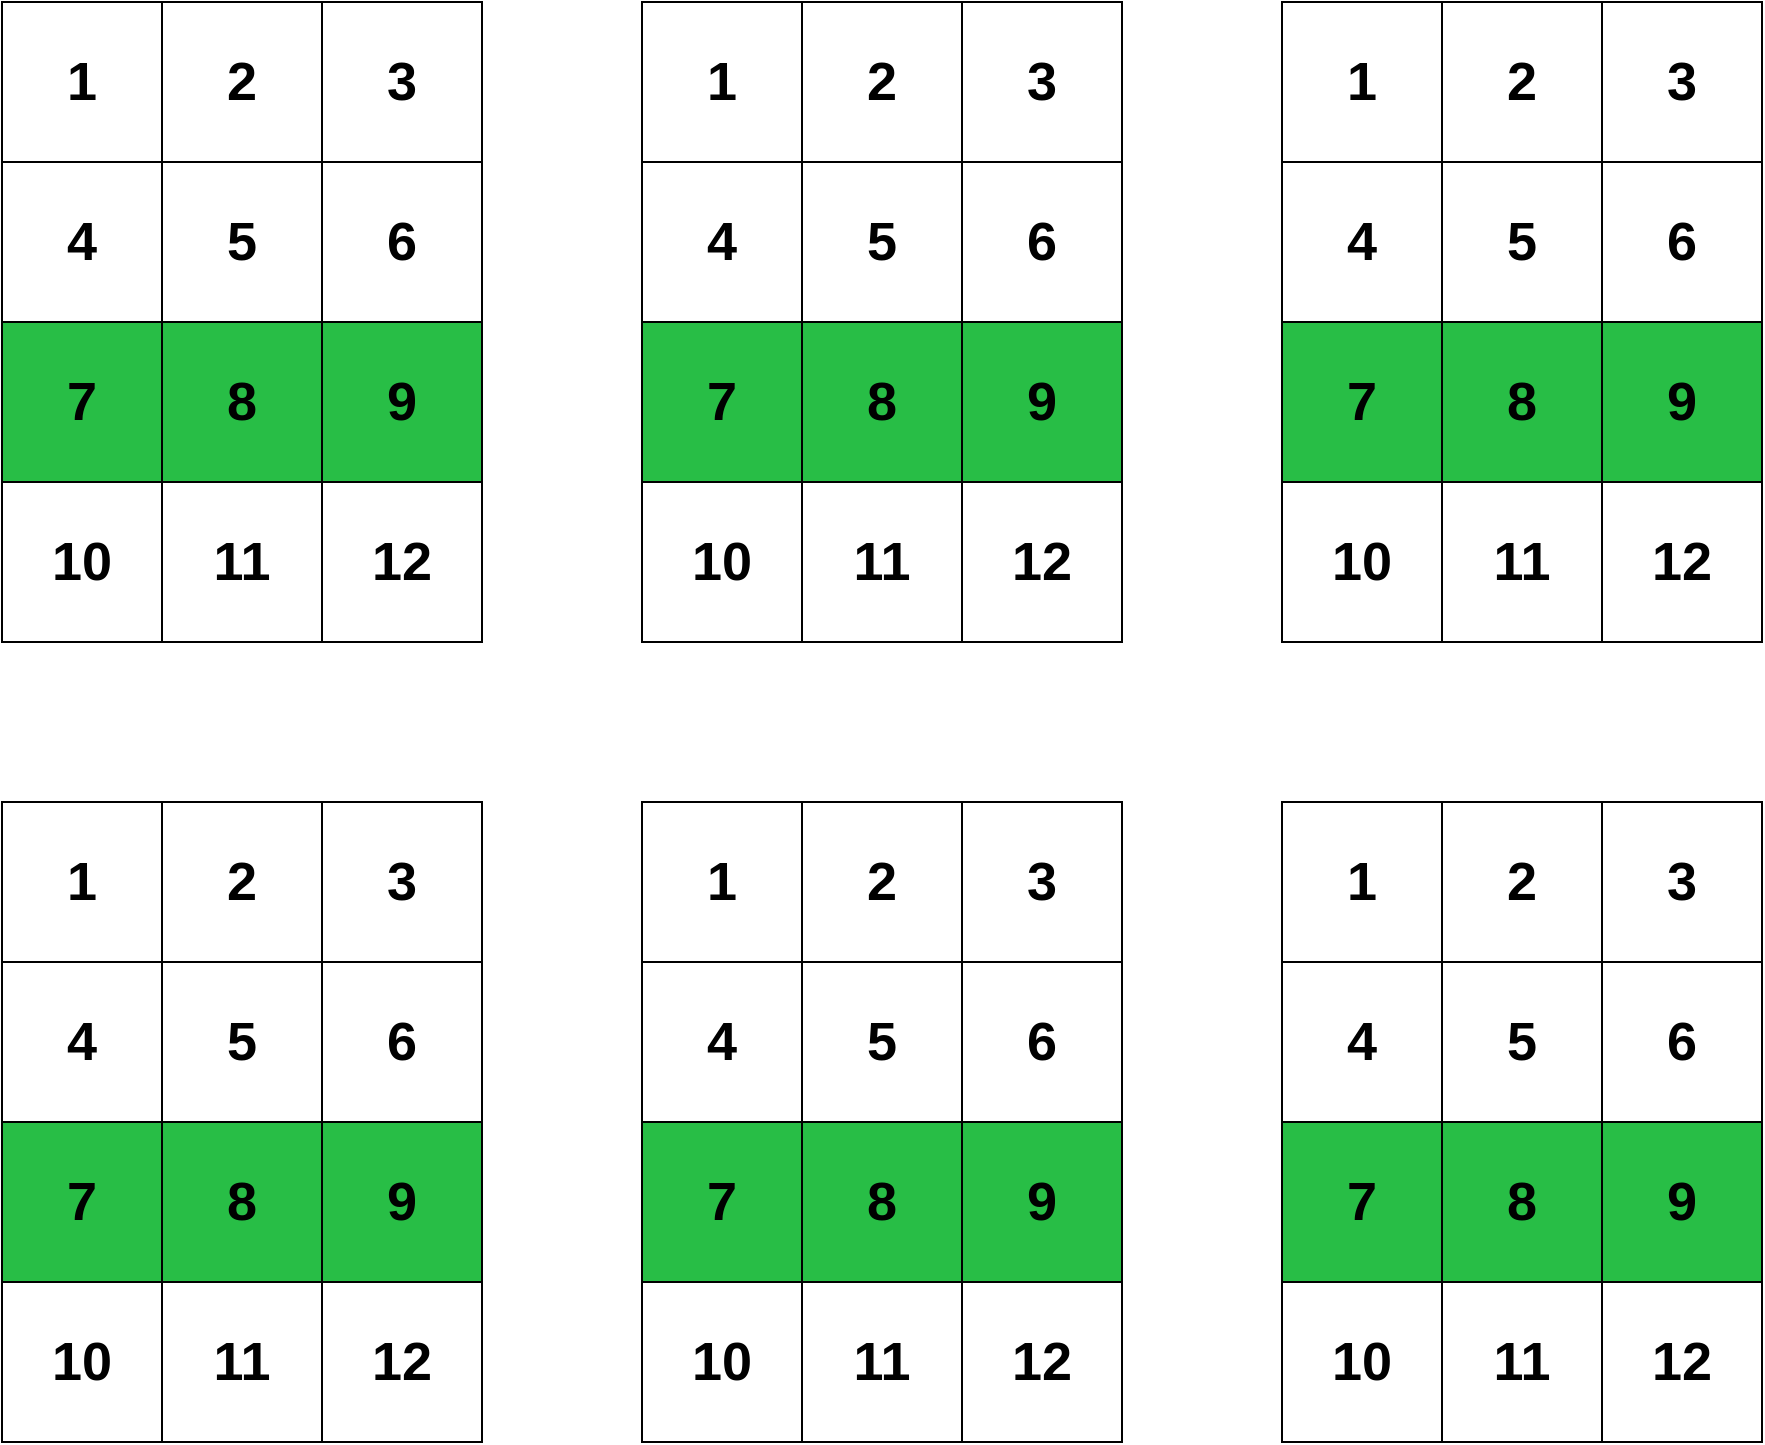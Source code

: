 <mxfile version="22.1.2" type="device">
  <diagram name="Страница — 1" id="DWoOFuP1r_0vnTIB82ST">
    <mxGraphModel dx="1647" dy="897" grid="1" gridSize="10" guides="1" tooltips="1" connect="1" arrows="1" fold="1" page="1" pageScale="1" pageWidth="827" pageHeight="1169" math="0" shadow="0">
      <root>
        <mxCell id="0" />
        <mxCell id="1" parent="0" />
        <mxCell id="rB7XRTbitKw4yEzvnGbk-1" value="1" style="whiteSpace=wrap;html=1;aspect=fixed;fontStyle=1;fontSize=27;" vertex="1" parent="1">
          <mxGeometry x="80" y="80" width="80" height="80" as="geometry" />
        </mxCell>
        <mxCell id="rB7XRTbitKw4yEzvnGbk-2" value="2" style="whiteSpace=wrap;html=1;aspect=fixed;fontStyle=1;fontSize=27;" vertex="1" parent="1">
          <mxGeometry x="160" y="80" width="80" height="80" as="geometry" />
        </mxCell>
        <mxCell id="rB7XRTbitKw4yEzvnGbk-3" value="3" style="whiteSpace=wrap;html=1;aspect=fixed;fontStyle=1;fontSize=27;" vertex="1" parent="1">
          <mxGeometry x="240" y="80" width="80" height="80" as="geometry" />
        </mxCell>
        <mxCell id="rB7XRTbitKw4yEzvnGbk-5" value="6" style="whiteSpace=wrap;html=1;aspect=fixed;fontStyle=1;fontSize=27;" vertex="1" parent="1">
          <mxGeometry x="240" y="160" width="80" height="80" as="geometry" />
        </mxCell>
        <mxCell id="rB7XRTbitKw4yEzvnGbk-6" value="5" style="whiteSpace=wrap;html=1;aspect=fixed;fontStyle=1;fontSize=27;" vertex="1" parent="1">
          <mxGeometry x="160" y="160" width="80" height="80" as="geometry" />
        </mxCell>
        <mxCell id="rB7XRTbitKw4yEzvnGbk-7" value="4" style="whiteSpace=wrap;html=1;aspect=fixed;fontStyle=1;fontSize=27;" vertex="1" parent="1">
          <mxGeometry x="80" y="160" width="80" height="80" as="geometry" />
        </mxCell>
        <mxCell id="rB7XRTbitKw4yEzvnGbk-8" value="9" style="whiteSpace=wrap;html=1;aspect=fixed;fontStyle=1;fontSize=27;fillColor=#28be46;" vertex="1" parent="1">
          <mxGeometry x="240" y="240" width="80" height="80" as="geometry" />
        </mxCell>
        <mxCell id="rB7XRTbitKw4yEzvnGbk-9" value="8" style="whiteSpace=wrap;html=1;aspect=fixed;fontStyle=1;fontSize=27;fillColor=#28be46;" vertex="1" parent="1">
          <mxGeometry x="160" y="240" width="80" height="80" as="geometry" />
        </mxCell>
        <mxCell id="rB7XRTbitKw4yEzvnGbk-10" value="7" style="whiteSpace=wrap;html=1;aspect=fixed;fontStyle=1;fontSize=27;fillColor=#28be46;" vertex="1" parent="1">
          <mxGeometry x="80" y="240" width="80" height="80" as="geometry" />
        </mxCell>
        <mxCell id="rB7XRTbitKw4yEzvnGbk-11" value="12" style="whiteSpace=wrap;html=1;aspect=fixed;fontStyle=1;fontSize=27;" vertex="1" parent="1">
          <mxGeometry x="240" y="320" width="80" height="80" as="geometry" />
        </mxCell>
        <mxCell id="rB7XRTbitKw4yEzvnGbk-12" value="11" style="whiteSpace=wrap;html=1;aspect=fixed;fontStyle=1;fontSize=27;" vertex="1" parent="1">
          <mxGeometry x="160" y="320" width="80" height="80" as="geometry" />
        </mxCell>
        <mxCell id="rB7XRTbitKw4yEzvnGbk-13" value="10" style="whiteSpace=wrap;html=1;aspect=fixed;fontStyle=1;fontSize=27;" vertex="1" parent="1">
          <mxGeometry x="80" y="320" width="80" height="80" as="geometry" />
        </mxCell>
        <mxCell id="rB7XRTbitKw4yEzvnGbk-14" value="1" style="whiteSpace=wrap;html=1;aspect=fixed;fontStyle=1;fontSize=27;" vertex="1" parent="1">
          <mxGeometry x="400" y="80" width="80" height="80" as="geometry" />
        </mxCell>
        <mxCell id="rB7XRTbitKw4yEzvnGbk-15" value="2" style="whiteSpace=wrap;html=1;aspect=fixed;fontStyle=1;fontSize=27;" vertex="1" parent="1">
          <mxGeometry x="480" y="80" width="80" height="80" as="geometry" />
        </mxCell>
        <mxCell id="rB7XRTbitKw4yEzvnGbk-16" value="3" style="whiteSpace=wrap;html=1;aspect=fixed;fontStyle=1;fontSize=27;" vertex="1" parent="1">
          <mxGeometry x="560" y="80" width="80" height="80" as="geometry" />
        </mxCell>
        <mxCell id="rB7XRTbitKw4yEzvnGbk-17" value="6" style="whiteSpace=wrap;html=1;aspect=fixed;fontStyle=1;fontSize=27;" vertex="1" parent="1">
          <mxGeometry x="560" y="160" width="80" height="80" as="geometry" />
        </mxCell>
        <mxCell id="rB7XRTbitKw4yEzvnGbk-18" value="5" style="whiteSpace=wrap;html=1;aspect=fixed;fontStyle=1;fontSize=27;" vertex="1" parent="1">
          <mxGeometry x="480" y="160" width="80" height="80" as="geometry" />
        </mxCell>
        <mxCell id="rB7XRTbitKw4yEzvnGbk-19" value="4" style="whiteSpace=wrap;html=1;aspect=fixed;fontStyle=1;fontSize=27;" vertex="1" parent="1">
          <mxGeometry x="400" y="160" width="80" height="80" as="geometry" />
        </mxCell>
        <mxCell id="rB7XRTbitKw4yEzvnGbk-20" value="9" style="whiteSpace=wrap;html=1;aspect=fixed;fontStyle=1;fontSize=27;fillColor=#28be46;" vertex="1" parent="1">
          <mxGeometry x="560" y="240" width="80" height="80" as="geometry" />
        </mxCell>
        <mxCell id="rB7XRTbitKw4yEzvnGbk-21" value="8" style="whiteSpace=wrap;html=1;aspect=fixed;fontStyle=1;fontSize=27;fillColor=#28be46;" vertex="1" parent="1">
          <mxGeometry x="480" y="240" width="80" height="80" as="geometry" />
        </mxCell>
        <mxCell id="rB7XRTbitKw4yEzvnGbk-22" value="7" style="whiteSpace=wrap;html=1;aspect=fixed;fontStyle=1;fontSize=27;fillColor=#28be46;" vertex="1" parent="1">
          <mxGeometry x="400" y="240" width="80" height="80" as="geometry" />
        </mxCell>
        <mxCell id="rB7XRTbitKw4yEzvnGbk-23" value="12" style="whiteSpace=wrap;html=1;aspect=fixed;fontStyle=1;fontSize=27;" vertex="1" parent="1">
          <mxGeometry x="560" y="320" width="80" height="80" as="geometry" />
        </mxCell>
        <mxCell id="rB7XRTbitKw4yEzvnGbk-24" value="11" style="whiteSpace=wrap;html=1;aspect=fixed;fontStyle=1;fontSize=27;" vertex="1" parent="1">
          <mxGeometry x="480" y="320" width="80" height="80" as="geometry" />
        </mxCell>
        <mxCell id="rB7XRTbitKw4yEzvnGbk-25" value="10" style="whiteSpace=wrap;html=1;aspect=fixed;fontStyle=1;fontSize=27;" vertex="1" parent="1">
          <mxGeometry x="400" y="320" width="80" height="80" as="geometry" />
        </mxCell>
        <mxCell id="rB7XRTbitKw4yEzvnGbk-26" value="1" style="whiteSpace=wrap;html=1;aspect=fixed;fontStyle=1;fontSize=27;" vertex="1" parent="1">
          <mxGeometry x="720" y="80" width="80" height="80" as="geometry" />
        </mxCell>
        <mxCell id="rB7XRTbitKw4yEzvnGbk-27" value="2" style="whiteSpace=wrap;html=1;aspect=fixed;fontStyle=1;fontSize=27;" vertex="1" parent="1">
          <mxGeometry x="800" y="80" width="80" height="80" as="geometry" />
        </mxCell>
        <mxCell id="rB7XRTbitKw4yEzvnGbk-28" value="3" style="whiteSpace=wrap;html=1;aspect=fixed;fontStyle=1;fontSize=27;" vertex="1" parent="1">
          <mxGeometry x="880" y="80" width="80" height="80" as="geometry" />
        </mxCell>
        <mxCell id="rB7XRTbitKw4yEzvnGbk-29" value="6" style="whiteSpace=wrap;html=1;aspect=fixed;fontStyle=1;fontSize=27;" vertex="1" parent="1">
          <mxGeometry x="880" y="160" width="80" height="80" as="geometry" />
        </mxCell>
        <mxCell id="rB7XRTbitKw4yEzvnGbk-30" value="5" style="whiteSpace=wrap;html=1;aspect=fixed;fontStyle=1;fontSize=27;" vertex="1" parent="1">
          <mxGeometry x="800" y="160" width="80" height="80" as="geometry" />
        </mxCell>
        <mxCell id="rB7XRTbitKw4yEzvnGbk-31" value="4" style="whiteSpace=wrap;html=1;aspect=fixed;fontStyle=1;fontSize=27;" vertex="1" parent="1">
          <mxGeometry x="720" y="160" width="80" height="80" as="geometry" />
        </mxCell>
        <mxCell id="rB7XRTbitKw4yEzvnGbk-32" value="9" style="whiteSpace=wrap;html=1;aspect=fixed;fontStyle=1;fontSize=27;fillColor=#28be46;" vertex="1" parent="1">
          <mxGeometry x="880" y="240" width="80" height="80" as="geometry" />
        </mxCell>
        <mxCell id="rB7XRTbitKw4yEzvnGbk-33" value="8" style="whiteSpace=wrap;html=1;aspect=fixed;fontStyle=1;fontSize=27;fillColor=#28be46;" vertex="1" parent="1">
          <mxGeometry x="800" y="240" width="80" height="80" as="geometry" />
        </mxCell>
        <mxCell id="rB7XRTbitKw4yEzvnGbk-34" value="7" style="whiteSpace=wrap;html=1;aspect=fixed;fontStyle=1;fontSize=27;fillColor=#28be46;" vertex="1" parent="1">
          <mxGeometry x="720" y="240" width="80" height="80" as="geometry" />
        </mxCell>
        <mxCell id="rB7XRTbitKw4yEzvnGbk-35" value="12" style="whiteSpace=wrap;html=1;aspect=fixed;fontStyle=1;fontSize=27;" vertex="1" parent="1">
          <mxGeometry x="880" y="320" width="80" height="80" as="geometry" />
        </mxCell>
        <mxCell id="rB7XRTbitKw4yEzvnGbk-36" value="11" style="whiteSpace=wrap;html=1;aspect=fixed;fontStyle=1;fontSize=27;" vertex="1" parent="1">
          <mxGeometry x="800" y="320" width="80" height="80" as="geometry" />
        </mxCell>
        <mxCell id="rB7XRTbitKw4yEzvnGbk-37" value="10" style="whiteSpace=wrap;html=1;aspect=fixed;fontStyle=1;fontSize=27;" vertex="1" parent="1">
          <mxGeometry x="720" y="320" width="80" height="80" as="geometry" />
        </mxCell>
        <mxCell id="rB7XRTbitKw4yEzvnGbk-38" value="1" style="whiteSpace=wrap;html=1;aspect=fixed;fontStyle=1;fontSize=27;" vertex="1" parent="1">
          <mxGeometry x="80" y="480" width="80" height="80" as="geometry" />
        </mxCell>
        <mxCell id="rB7XRTbitKw4yEzvnGbk-39" value="2" style="whiteSpace=wrap;html=1;aspect=fixed;fontStyle=1;fontSize=27;" vertex="1" parent="1">
          <mxGeometry x="160" y="480" width="80" height="80" as="geometry" />
        </mxCell>
        <mxCell id="rB7XRTbitKw4yEzvnGbk-40" value="3" style="whiteSpace=wrap;html=1;aspect=fixed;fontStyle=1;fontSize=27;" vertex="1" parent="1">
          <mxGeometry x="240" y="480" width="80" height="80" as="geometry" />
        </mxCell>
        <mxCell id="rB7XRTbitKw4yEzvnGbk-41" value="6" style="whiteSpace=wrap;html=1;aspect=fixed;fontStyle=1;fontSize=27;" vertex="1" parent="1">
          <mxGeometry x="240" y="560" width="80" height="80" as="geometry" />
        </mxCell>
        <mxCell id="rB7XRTbitKw4yEzvnGbk-42" value="5" style="whiteSpace=wrap;html=1;aspect=fixed;fontStyle=1;fontSize=27;" vertex="1" parent="1">
          <mxGeometry x="160" y="560" width="80" height="80" as="geometry" />
        </mxCell>
        <mxCell id="rB7XRTbitKw4yEzvnGbk-43" value="4" style="whiteSpace=wrap;html=1;aspect=fixed;fontStyle=1;fontSize=27;" vertex="1" parent="1">
          <mxGeometry x="80" y="560" width="80" height="80" as="geometry" />
        </mxCell>
        <mxCell id="rB7XRTbitKw4yEzvnGbk-44" value="9" style="whiteSpace=wrap;html=1;aspect=fixed;fontStyle=1;fontSize=27;fillColor=#28be46;" vertex="1" parent="1">
          <mxGeometry x="240" y="640" width="80" height="80" as="geometry" />
        </mxCell>
        <mxCell id="rB7XRTbitKw4yEzvnGbk-45" value="8" style="whiteSpace=wrap;html=1;aspect=fixed;fontStyle=1;fontSize=27;fillColor=#28be46;" vertex="1" parent="1">
          <mxGeometry x="160" y="640" width="80" height="80" as="geometry" />
        </mxCell>
        <mxCell id="rB7XRTbitKw4yEzvnGbk-46" value="7" style="whiteSpace=wrap;html=1;aspect=fixed;fontStyle=1;fontSize=27;fillColor=#28be46;" vertex="1" parent="1">
          <mxGeometry x="80" y="640" width="80" height="80" as="geometry" />
        </mxCell>
        <mxCell id="rB7XRTbitKw4yEzvnGbk-47" value="12" style="whiteSpace=wrap;html=1;aspect=fixed;fontStyle=1;fontSize=27;" vertex="1" parent="1">
          <mxGeometry x="240" y="720" width="80" height="80" as="geometry" />
        </mxCell>
        <mxCell id="rB7XRTbitKw4yEzvnGbk-48" value="11" style="whiteSpace=wrap;html=1;aspect=fixed;fontStyle=1;fontSize=27;" vertex="1" parent="1">
          <mxGeometry x="160" y="720" width="80" height="80" as="geometry" />
        </mxCell>
        <mxCell id="rB7XRTbitKw4yEzvnGbk-49" value="10" style="whiteSpace=wrap;html=1;aspect=fixed;fontStyle=1;fontSize=27;" vertex="1" parent="1">
          <mxGeometry x="80" y="720" width="80" height="80" as="geometry" />
        </mxCell>
        <mxCell id="rB7XRTbitKw4yEzvnGbk-50" value="1" style="whiteSpace=wrap;html=1;aspect=fixed;fontStyle=1;fontSize=27;" vertex="1" parent="1">
          <mxGeometry x="400" y="480" width="80" height="80" as="geometry" />
        </mxCell>
        <mxCell id="rB7XRTbitKw4yEzvnGbk-51" value="2" style="whiteSpace=wrap;html=1;aspect=fixed;fontStyle=1;fontSize=27;" vertex="1" parent="1">
          <mxGeometry x="480" y="480" width="80" height="80" as="geometry" />
        </mxCell>
        <mxCell id="rB7XRTbitKw4yEzvnGbk-52" value="3" style="whiteSpace=wrap;html=1;aspect=fixed;fontStyle=1;fontSize=27;" vertex="1" parent="1">
          <mxGeometry x="560" y="480" width="80" height="80" as="geometry" />
        </mxCell>
        <mxCell id="rB7XRTbitKw4yEzvnGbk-53" value="6" style="whiteSpace=wrap;html=1;aspect=fixed;fontStyle=1;fontSize=27;" vertex="1" parent="1">
          <mxGeometry x="560" y="560" width="80" height="80" as="geometry" />
        </mxCell>
        <mxCell id="rB7XRTbitKw4yEzvnGbk-54" value="5" style="whiteSpace=wrap;html=1;aspect=fixed;fontStyle=1;fontSize=27;" vertex="1" parent="1">
          <mxGeometry x="480" y="560" width="80" height="80" as="geometry" />
        </mxCell>
        <mxCell id="rB7XRTbitKw4yEzvnGbk-55" value="4" style="whiteSpace=wrap;html=1;aspect=fixed;fontStyle=1;fontSize=27;" vertex="1" parent="1">
          <mxGeometry x="400" y="560" width="80" height="80" as="geometry" />
        </mxCell>
        <mxCell id="rB7XRTbitKw4yEzvnGbk-56" value="9" style="whiteSpace=wrap;html=1;aspect=fixed;fontStyle=1;fontSize=27;fillColor=#28be46;" vertex="1" parent="1">
          <mxGeometry x="560" y="640" width="80" height="80" as="geometry" />
        </mxCell>
        <mxCell id="rB7XRTbitKw4yEzvnGbk-57" value="8" style="whiteSpace=wrap;html=1;aspect=fixed;fontStyle=1;fontSize=27;fillColor=#28be46;" vertex="1" parent="1">
          <mxGeometry x="480" y="640" width="80" height="80" as="geometry" />
        </mxCell>
        <mxCell id="rB7XRTbitKw4yEzvnGbk-58" value="7" style="whiteSpace=wrap;html=1;aspect=fixed;fontStyle=1;fontSize=27;fillColor=#28be46;" vertex="1" parent="1">
          <mxGeometry x="400" y="640" width="80" height="80" as="geometry" />
        </mxCell>
        <mxCell id="rB7XRTbitKw4yEzvnGbk-59" value="12" style="whiteSpace=wrap;html=1;aspect=fixed;fontStyle=1;fontSize=27;" vertex="1" parent="1">
          <mxGeometry x="560" y="720" width="80" height="80" as="geometry" />
        </mxCell>
        <mxCell id="rB7XRTbitKw4yEzvnGbk-60" value="11" style="whiteSpace=wrap;html=1;aspect=fixed;fontStyle=1;fontSize=27;" vertex="1" parent="1">
          <mxGeometry x="480" y="720" width="80" height="80" as="geometry" />
        </mxCell>
        <mxCell id="rB7XRTbitKw4yEzvnGbk-61" value="10" style="whiteSpace=wrap;html=1;aspect=fixed;fontStyle=1;fontSize=27;" vertex="1" parent="1">
          <mxGeometry x="400" y="720" width="80" height="80" as="geometry" />
        </mxCell>
        <mxCell id="rB7XRTbitKw4yEzvnGbk-62" value="1" style="whiteSpace=wrap;html=1;aspect=fixed;fontStyle=1;fontSize=27;" vertex="1" parent="1">
          <mxGeometry x="720" y="480" width="80" height="80" as="geometry" />
        </mxCell>
        <mxCell id="rB7XRTbitKw4yEzvnGbk-63" value="2" style="whiteSpace=wrap;html=1;aspect=fixed;fontStyle=1;fontSize=27;" vertex="1" parent="1">
          <mxGeometry x="800" y="480" width="80" height="80" as="geometry" />
        </mxCell>
        <mxCell id="rB7XRTbitKw4yEzvnGbk-64" value="3" style="whiteSpace=wrap;html=1;aspect=fixed;fontStyle=1;fontSize=27;" vertex="1" parent="1">
          <mxGeometry x="880" y="480" width="80" height="80" as="geometry" />
        </mxCell>
        <mxCell id="rB7XRTbitKw4yEzvnGbk-65" value="6" style="whiteSpace=wrap;html=1;aspect=fixed;fontStyle=1;fontSize=27;" vertex="1" parent="1">
          <mxGeometry x="880" y="560" width="80" height="80" as="geometry" />
        </mxCell>
        <mxCell id="rB7XRTbitKw4yEzvnGbk-66" value="5" style="whiteSpace=wrap;html=1;aspect=fixed;fontStyle=1;fontSize=27;" vertex="1" parent="1">
          <mxGeometry x="800" y="560" width="80" height="80" as="geometry" />
        </mxCell>
        <mxCell id="rB7XRTbitKw4yEzvnGbk-67" value="4" style="whiteSpace=wrap;html=1;aspect=fixed;fontStyle=1;fontSize=27;" vertex="1" parent="1">
          <mxGeometry x="720" y="560" width="80" height="80" as="geometry" />
        </mxCell>
        <mxCell id="rB7XRTbitKw4yEzvnGbk-68" value="9" style="whiteSpace=wrap;html=1;aspect=fixed;fontStyle=1;fontSize=27;fillColor=#28be46;" vertex="1" parent="1">
          <mxGeometry x="880" y="640" width="80" height="80" as="geometry" />
        </mxCell>
        <mxCell id="rB7XRTbitKw4yEzvnGbk-69" value="8" style="whiteSpace=wrap;html=1;aspect=fixed;fontStyle=1;fontSize=27;fillColor=#28be46;" vertex="1" parent="1">
          <mxGeometry x="800" y="640" width="80" height="80" as="geometry" />
        </mxCell>
        <mxCell id="rB7XRTbitKw4yEzvnGbk-70" value="7" style="whiteSpace=wrap;html=1;aspect=fixed;fontStyle=1;fontSize=27;fillColor=#28be46;" vertex="1" parent="1">
          <mxGeometry x="720" y="640" width="80" height="80" as="geometry" />
        </mxCell>
        <mxCell id="rB7XRTbitKw4yEzvnGbk-71" value="12" style="whiteSpace=wrap;html=1;aspect=fixed;fontStyle=1;fontSize=27;" vertex="1" parent="1">
          <mxGeometry x="880" y="720" width="80" height="80" as="geometry" />
        </mxCell>
        <mxCell id="rB7XRTbitKw4yEzvnGbk-72" value="11" style="whiteSpace=wrap;html=1;aspect=fixed;fontStyle=1;fontSize=27;" vertex="1" parent="1">
          <mxGeometry x="800" y="720" width="80" height="80" as="geometry" />
        </mxCell>
        <mxCell id="rB7XRTbitKw4yEzvnGbk-73" value="10" style="whiteSpace=wrap;html=1;aspect=fixed;fontStyle=1;fontSize=27;" vertex="1" parent="1">
          <mxGeometry x="720" y="720" width="80" height="80" as="geometry" />
        </mxCell>
      </root>
    </mxGraphModel>
  </diagram>
</mxfile>

